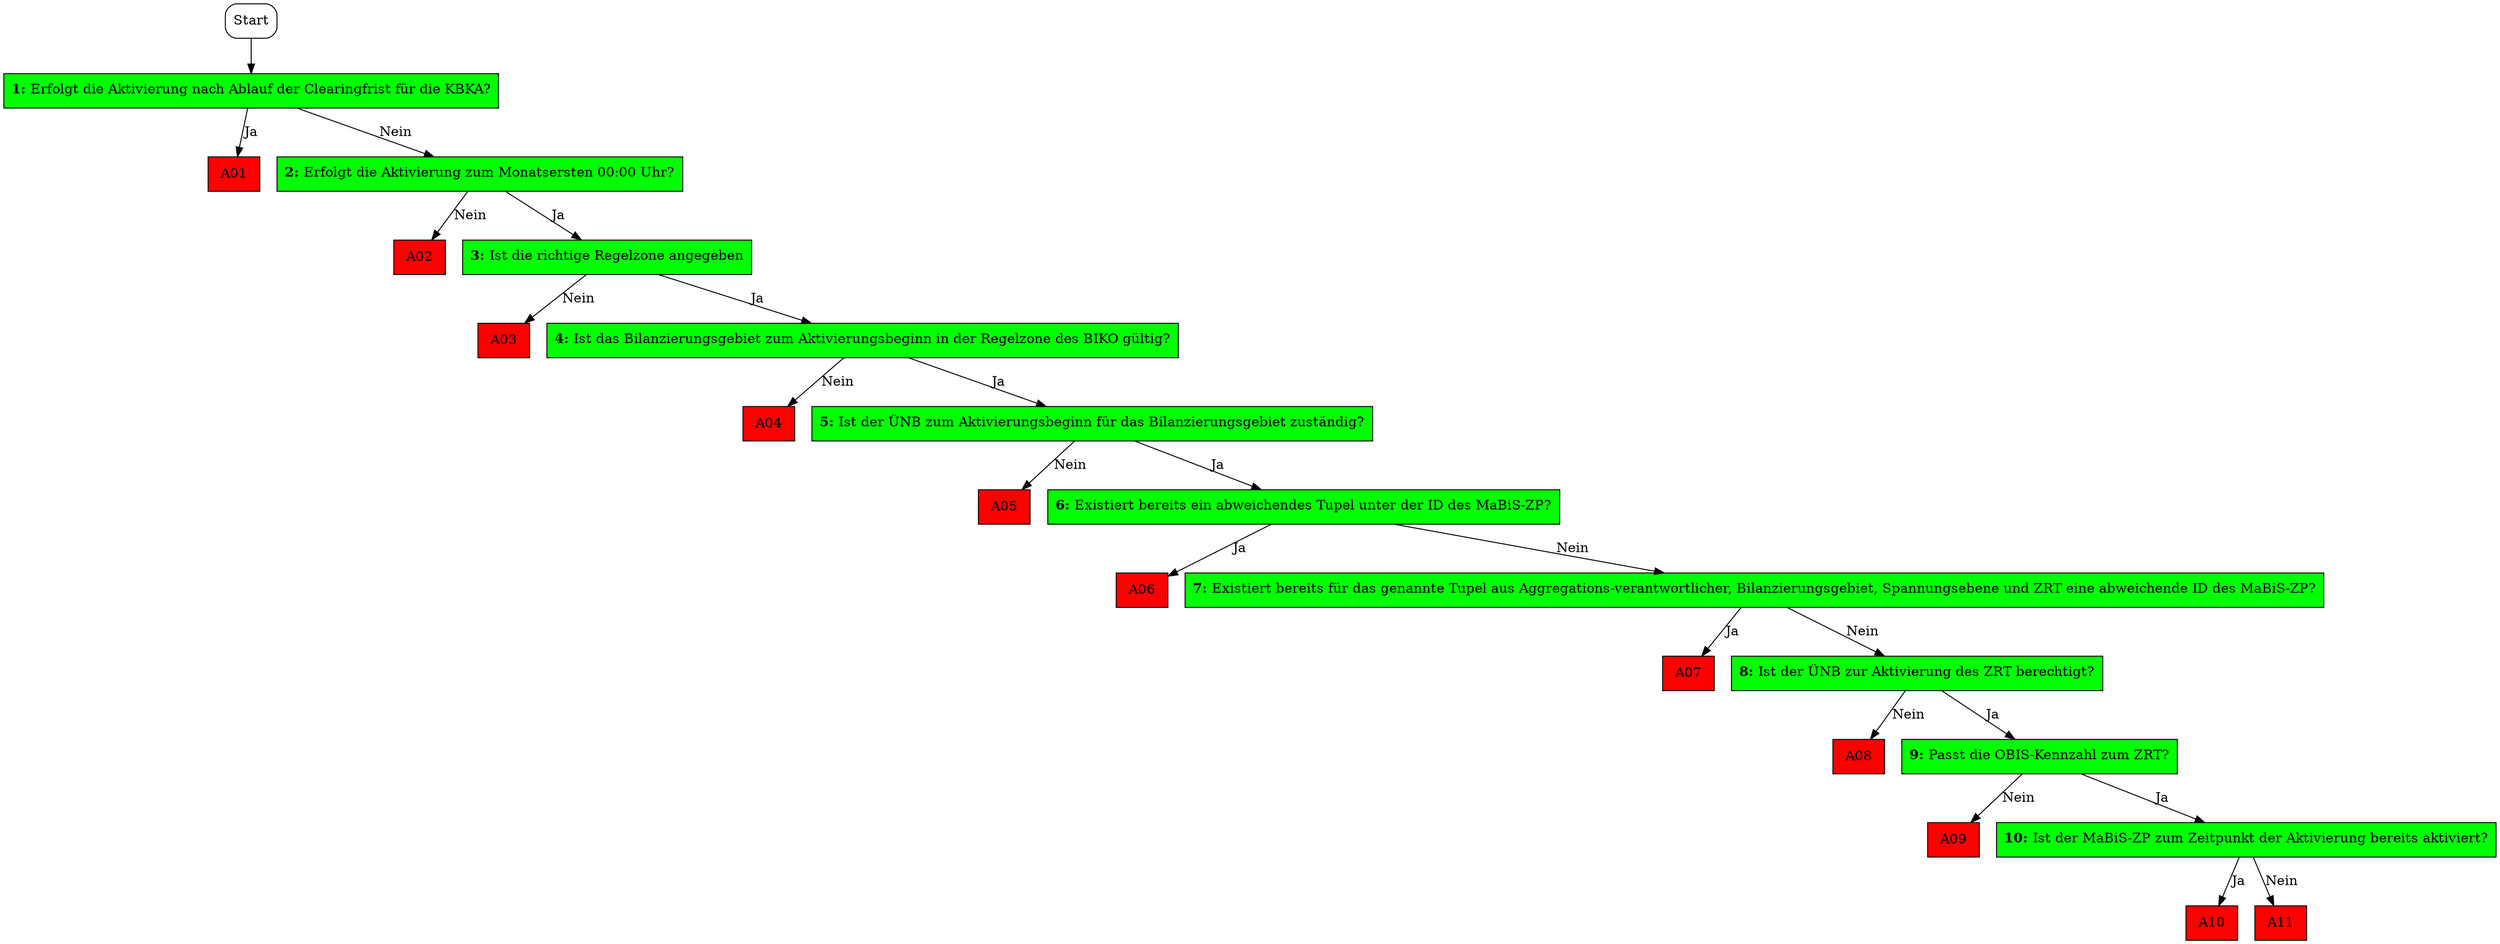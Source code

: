 digraph D {
    "Start" [shape=box, style=rounded, label="Start"];
    "1" [shape=box, style="filled", fillcolor="green", label=<<B>1: </B>Erfolgt die Aktivierung nach Ablauf der Clearingfrist für die KBKA?<BR align="left"/>>];
    "A01" [shape=box, style="filled", fillcolor="red", label=<A01<BR align="left"/>>];
    "2" [shape=box, style="filled", fillcolor="green", label=<<B>2: </B>Erfolgt die Aktivierung zum Monatsersten 00:00 Uhr?<BR align="left"/>>];
    "A02" [shape=box, style="filled", fillcolor="red", label=<A02<BR align="left"/>>];
    "3" [shape=box, style="filled", fillcolor="green", label=<<B>3: </B>Ist die richtige Regelzone angegeben<BR align="left"/>>];
    "A03" [shape=box, style="filled", fillcolor="red", label=<A03<BR align="left"/>>];
    "4" [shape=box, style="filled", fillcolor="green", label=<<B>4: </B>Ist das Bilanzierungsgebiet zum Aktivierungsbeginn in der Regelzone des BIKO gültig?<BR align="left"/>>];
    "A04" [shape=box, style="filled", fillcolor="red", label=<A04<BR align="left"/>>];
    "5" [shape=box, style="filled", fillcolor="green", label=<<B>5: </B>Ist der ÜNB zum Aktivierungsbeginn für das Bilanzierungsgebiet zuständig?<BR align="left"/>>];
    "A05" [shape=box, style="filled", fillcolor="red", label=<A05<BR align="left"/>>];
    "6" [shape=box, style="filled", fillcolor="green", label=<<B>6: </B>Existiert bereits ein abweichendes Tupel unter der ID des MaBiS-ZP?<BR align="left"/>>];
    "A06" [shape=box, style="filled", fillcolor="red", label=<A06<BR align="left"/>>];
    "7" [shape=box, style="filled", fillcolor="green", label=<<B>7: </B>Existiert bereits für das genannte Tupel aus Aggregations-verantwortlicher, Bilanzierungsgebiet, Spannungsebene und ZRT eine abweichende ID des MaBiS-ZP?<BR align="left"/>>];
    "A07" [shape=box, style="filled", fillcolor="red", label=<A07<BR align="left"/>>];
    "8" [shape=box, style="filled", fillcolor="green", label=<<B>8: </B>Ist der ÜNB zur Aktivierung des ZRT berechtigt?<BR align="left"/>>];
    "A08" [shape=box, style="filled", fillcolor="red", label=<A08<BR align="left"/>>];
    "9" [shape=box, style="filled", fillcolor="green", label=<<B>9: </B>Passt die OBIS-Kennzahl zum ZRT?<BR align="left"/>>];
    "A09" [shape=box, style="filled", fillcolor="red", label=<A09<BR align="left"/>>];
    "10" [shape=box, style="filled", fillcolor="green", label=<<B>10: </B>Ist der MaBiS-ZP zum Zeitpunkt der Aktivierung bereits aktiviert?<BR align="left"/>>];
    "A10" [shape=box, style="filled", fillcolor="red", label=<A10<BR align="left"/>>];
    "A11" [shape=box, style="filled", fillcolor="red", label=<A11<BR align="left"/>>];

    "Start" -> "1";
    "1" -> "A01" [label="Ja"];
    "1" -> "2" [label="Nein"];
    "2" -> "A02" [label="Nein"];
    "2" -> "3" [label="Ja"];
    "3" -> "A03" [label="Nein"];
    "3" -> "4" [label="Ja"];
    "4" -> "A04" [label="Nein"];
    "4" -> "5" [label="Ja"];
    "5" -> "A05" [label="Nein"];
    "5" -> "6" [label="Ja"];
    "6" -> "A06" [label="Ja"];
    "6" -> "7" [label="Nein"];
    "7" -> "A07" [label="Ja"];
    "7" -> "8" [label="Nein"];
    "8" -> "A08" [label="Nein"];
    "8" -> "9" [label="Ja"];
    "9" -> "A09" [label="Nein"];
    "9" -> "10" [label="Ja"];
    "10" -> "A10" [label="Ja"];
    "10" -> "A11" [label="Nein"];
}
